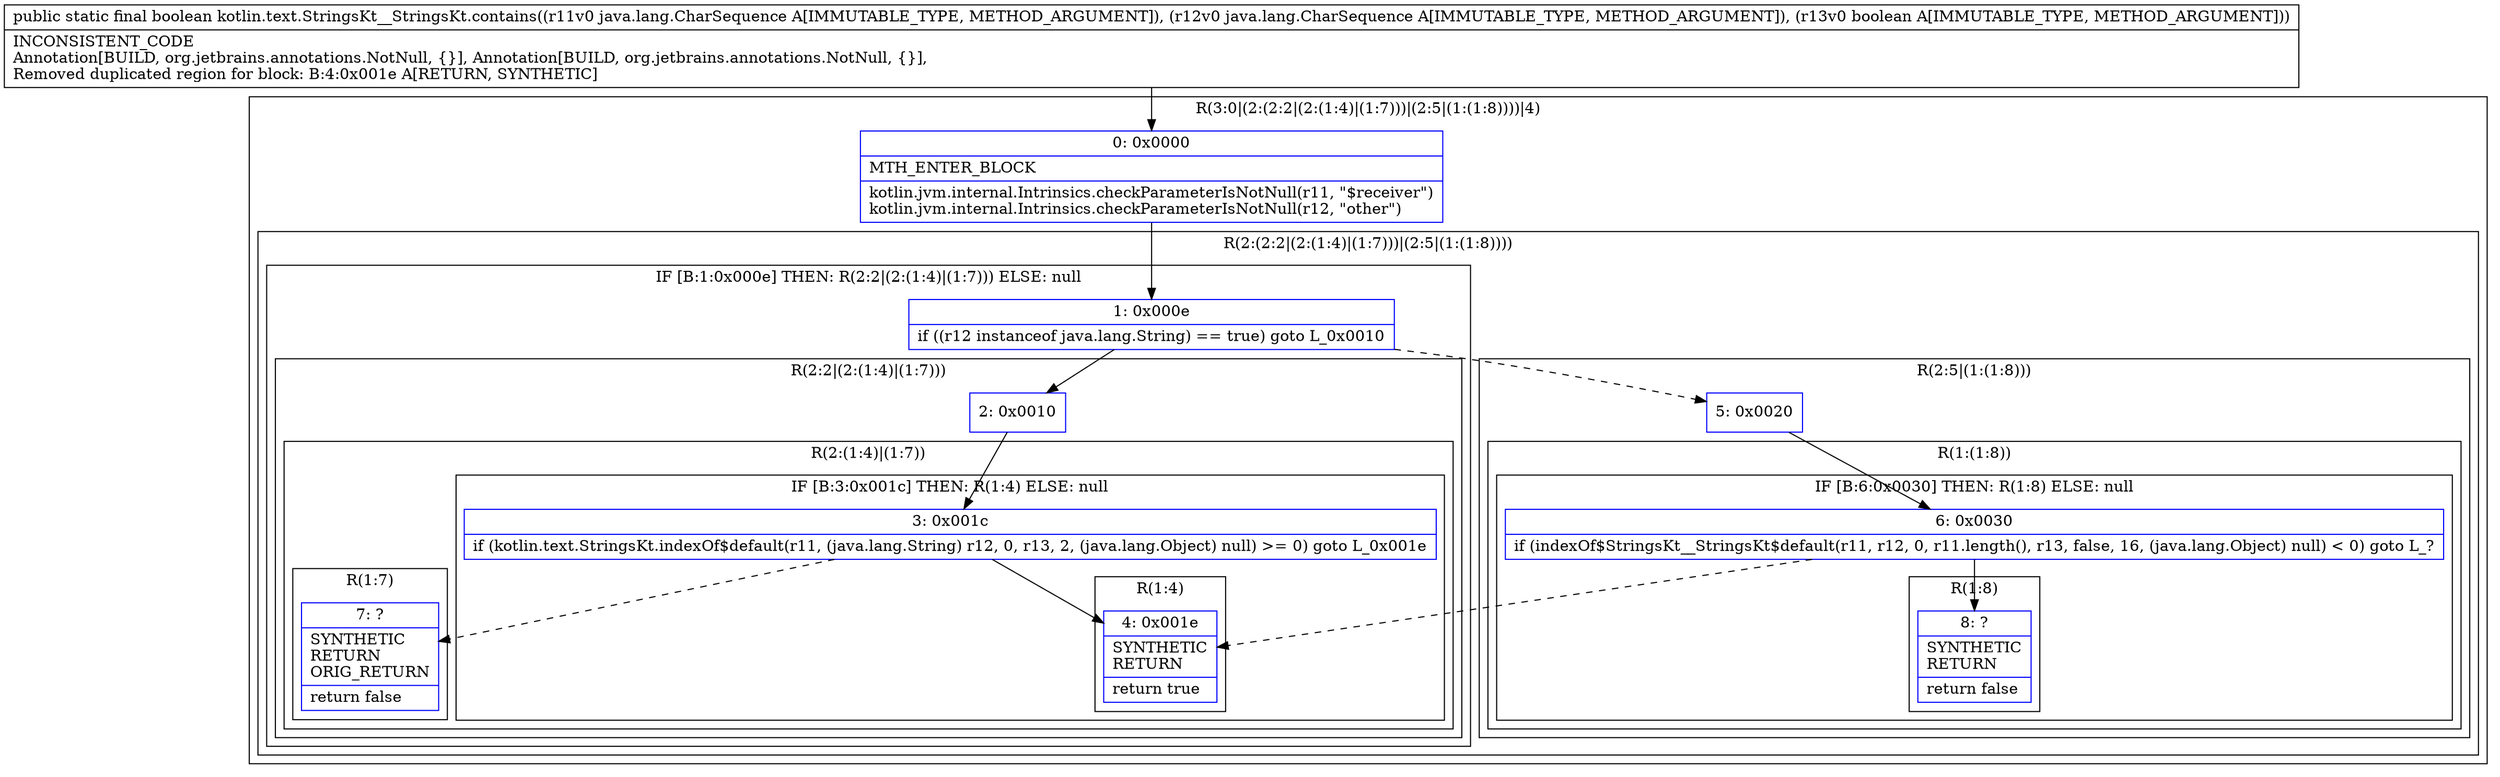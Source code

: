 digraph "CFG forkotlin.text.StringsKt__StringsKt.contains(Ljava\/lang\/CharSequence;Ljava\/lang\/CharSequence;Z)Z" {
subgraph cluster_Region_1929807762 {
label = "R(3:0|(2:(2:2|(2:(1:4)|(1:7)))|(2:5|(1:(1:8))))|4)";
node [shape=record,color=blue];
Node_0 [shape=record,label="{0\:\ 0x0000|MTH_ENTER_BLOCK\l|kotlin.jvm.internal.Intrinsics.checkParameterIsNotNull(r11, \"$receiver\")\lkotlin.jvm.internal.Intrinsics.checkParameterIsNotNull(r12, \"other\")\l}"];
subgraph cluster_Region_316171871 {
label = "R(2:(2:2|(2:(1:4)|(1:7)))|(2:5|(1:(1:8))))";
node [shape=record,color=blue];
subgraph cluster_IfRegion_940715589 {
label = "IF [B:1:0x000e] THEN: R(2:2|(2:(1:4)|(1:7))) ELSE: null";
node [shape=record,color=blue];
Node_1 [shape=record,label="{1\:\ 0x000e|if ((r12 instanceof java.lang.String) == true) goto L_0x0010\l}"];
subgraph cluster_Region_1279679487 {
label = "R(2:2|(2:(1:4)|(1:7)))";
node [shape=record,color=blue];
Node_2 [shape=record,label="{2\:\ 0x0010}"];
subgraph cluster_Region_196837362 {
label = "R(2:(1:4)|(1:7))";
node [shape=record,color=blue];
subgraph cluster_IfRegion_1509956164 {
label = "IF [B:3:0x001c] THEN: R(1:4) ELSE: null";
node [shape=record,color=blue];
Node_3 [shape=record,label="{3\:\ 0x001c|if (kotlin.text.StringsKt.indexOf$default(r11, (java.lang.String) r12, 0, r13, 2, (java.lang.Object) null) \>= 0) goto L_0x001e\l}"];
subgraph cluster_Region_1942579015 {
label = "R(1:4)";
node [shape=record,color=blue];
Node_4 [shape=record,label="{4\:\ 0x001e|SYNTHETIC\lRETURN\l|return true\l}"];
}
}
subgraph cluster_Region_221139810 {
label = "R(1:7)";
node [shape=record,color=blue];
Node_7 [shape=record,label="{7\:\ ?|SYNTHETIC\lRETURN\lORIG_RETURN\l|return false\l}"];
}
}
}
}
subgraph cluster_Region_1564146138 {
label = "R(2:5|(1:(1:8)))";
node [shape=record,color=blue];
Node_5 [shape=record,label="{5\:\ 0x0020}"];
subgraph cluster_Region_120723971 {
label = "R(1:(1:8))";
node [shape=record,color=blue];
subgraph cluster_IfRegion_1073325821 {
label = "IF [B:6:0x0030] THEN: R(1:8) ELSE: null";
node [shape=record,color=blue];
Node_6 [shape=record,label="{6\:\ 0x0030|if (indexOf$StringsKt__StringsKt$default(r11, r12, 0, r11.length(), r13, false, 16, (java.lang.Object) null) \< 0) goto L_?\l}"];
subgraph cluster_Region_1077102371 {
label = "R(1:8)";
node [shape=record,color=blue];
Node_8 [shape=record,label="{8\:\ ?|SYNTHETIC\lRETURN\l|return false\l}"];
}
}
}
}
}
Node_4 [shape=record,label="{4\:\ 0x001e|SYNTHETIC\lRETURN\l|return true\l}"];
}
MethodNode[shape=record,label="{public static final boolean kotlin.text.StringsKt__StringsKt.contains((r11v0 java.lang.CharSequence A[IMMUTABLE_TYPE, METHOD_ARGUMENT]), (r12v0 java.lang.CharSequence A[IMMUTABLE_TYPE, METHOD_ARGUMENT]), (r13v0 boolean A[IMMUTABLE_TYPE, METHOD_ARGUMENT]))  | INCONSISTENT_CODE\lAnnotation[BUILD, org.jetbrains.annotations.NotNull, \{\}], Annotation[BUILD, org.jetbrains.annotations.NotNull, \{\}], \lRemoved duplicated region for block: B:4:0x001e A[RETURN, SYNTHETIC]\l}"];
MethodNode -> Node_0;
Node_0 -> Node_1;
Node_1 -> Node_2;
Node_1 -> Node_5[style=dashed];
Node_2 -> Node_3;
Node_3 -> Node_4;
Node_3 -> Node_7[style=dashed];
Node_5 -> Node_6;
Node_6 -> Node_4[style=dashed];
Node_6 -> Node_8;
}

